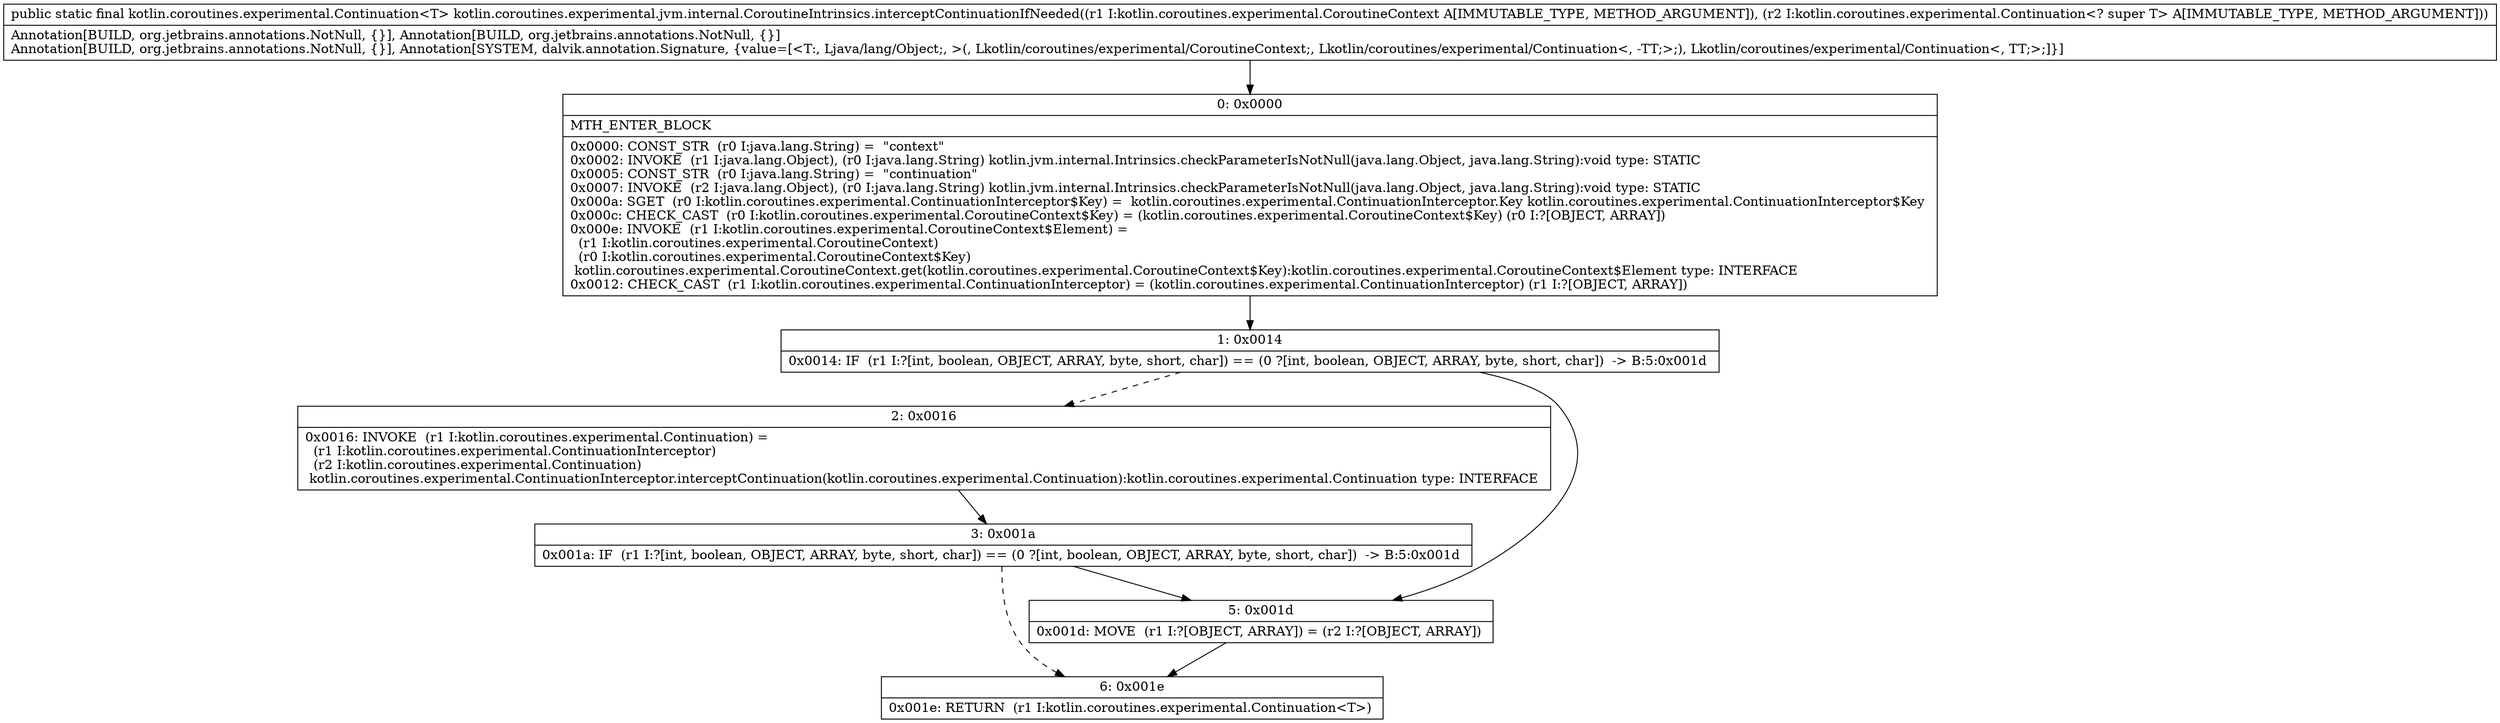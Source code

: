 digraph "CFG forkotlin.coroutines.experimental.jvm.internal.CoroutineIntrinsics.interceptContinuationIfNeeded(Lkotlin\/coroutines\/experimental\/CoroutineContext;Lkotlin\/coroutines\/experimental\/Continuation;)Lkotlin\/coroutines\/experimental\/Continuation;" {
Node_0 [shape=record,label="{0\:\ 0x0000|MTH_ENTER_BLOCK\l|0x0000: CONST_STR  (r0 I:java.lang.String) =  \"context\" \l0x0002: INVOKE  (r1 I:java.lang.Object), (r0 I:java.lang.String) kotlin.jvm.internal.Intrinsics.checkParameterIsNotNull(java.lang.Object, java.lang.String):void type: STATIC \l0x0005: CONST_STR  (r0 I:java.lang.String) =  \"continuation\" \l0x0007: INVOKE  (r2 I:java.lang.Object), (r0 I:java.lang.String) kotlin.jvm.internal.Intrinsics.checkParameterIsNotNull(java.lang.Object, java.lang.String):void type: STATIC \l0x000a: SGET  (r0 I:kotlin.coroutines.experimental.ContinuationInterceptor$Key) =  kotlin.coroutines.experimental.ContinuationInterceptor.Key kotlin.coroutines.experimental.ContinuationInterceptor$Key \l0x000c: CHECK_CAST  (r0 I:kotlin.coroutines.experimental.CoroutineContext$Key) = (kotlin.coroutines.experimental.CoroutineContext$Key) (r0 I:?[OBJECT, ARRAY]) \l0x000e: INVOKE  (r1 I:kotlin.coroutines.experimental.CoroutineContext$Element) = \l  (r1 I:kotlin.coroutines.experimental.CoroutineContext)\l  (r0 I:kotlin.coroutines.experimental.CoroutineContext$Key)\l kotlin.coroutines.experimental.CoroutineContext.get(kotlin.coroutines.experimental.CoroutineContext$Key):kotlin.coroutines.experimental.CoroutineContext$Element type: INTERFACE \l0x0012: CHECK_CAST  (r1 I:kotlin.coroutines.experimental.ContinuationInterceptor) = (kotlin.coroutines.experimental.ContinuationInterceptor) (r1 I:?[OBJECT, ARRAY]) \l}"];
Node_1 [shape=record,label="{1\:\ 0x0014|0x0014: IF  (r1 I:?[int, boolean, OBJECT, ARRAY, byte, short, char]) == (0 ?[int, boolean, OBJECT, ARRAY, byte, short, char])  \-\> B:5:0x001d \l}"];
Node_2 [shape=record,label="{2\:\ 0x0016|0x0016: INVOKE  (r1 I:kotlin.coroutines.experimental.Continuation) = \l  (r1 I:kotlin.coroutines.experimental.ContinuationInterceptor)\l  (r2 I:kotlin.coroutines.experimental.Continuation)\l kotlin.coroutines.experimental.ContinuationInterceptor.interceptContinuation(kotlin.coroutines.experimental.Continuation):kotlin.coroutines.experimental.Continuation type: INTERFACE \l}"];
Node_3 [shape=record,label="{3\:\ 0x001a|0x001a: IF  (r1 I:?[int, boolean, OBJECT, ARRAY, byte, short, char]) == (0 ?[int, boolean, OBJECT, ARRAY, byte, short, char])  \-\> B:5:0x001d \l}"];
Node_5 [shape=record,label="{5\:\ 0x001d|0x001d: MOVE  (r1 I:?[OBJECT, ARRAY]) = (r2 I:?[OBJECT, ARRAY]) \l}"];
Node_6 [shape=record,label="{6\:\ 0x001e|0x001e: RETURN  (r1 I:kotlin.coroutines.experimental.Continuation\<T\>) \l}"];
MethodNode[shape=record,label="{public static final kotlin.coroutines.experimental.Continuation\<T\> kotlin.coroutines.experimental.jvm.internal.CoroutineIntrinsics.interceptContinuationIfNeeded((r1 I:kotlin.coroutines.experimental.CoroutineContext A[IMMUTABLE_TYPE, METHOD_ARGUMENT]), (r2 I:kotlin.coroutines.experimental.Continuation\<? super T\> A[IMMUTABLE_TYPE, METHOD_ARGUMENT]))  | Annotation[BUILD, org.jetbrains.annotations.NotNull, \{\}], Annotation[BUILD, org.jetbrains.annotations.NotNull, \{\}]\lAnnotation[BUILD, org.jetbrains.annotations.NotNull, \{\}], Annotation[SYSTEM, dalvik.annotation.Signature, \{value=[\<T:, Ljava\/lang\/Object;, \>(, Lkotlin\/coroutines\/experimental\/CoroutineContext;, Lkotlin\/coroutines\/experimental\/Continuation\<, \-TT;\>;), Lkotlin\/coroutines\/experimental\/Continuation\<, TT;\>;]\}]\l}"];
MethodNode -> Node_0;
Node_0 -> Node_1;
Node_1 -> Node_2[style=dashed];
Node_1 -> Node_5;
Node_2 -> Node_3;
Node_3 -> Node_5;
Node_3 -> Node_6[style=dashed];
Node_5 -> Node_6;
}

